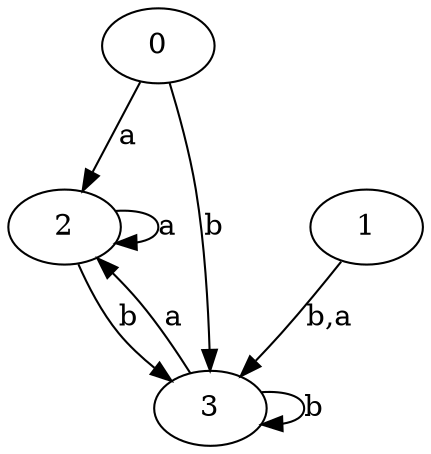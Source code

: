 digraph {
 ranksep=0.5;
 d2tdocpreamble = "\usetikzlibrary{automata}";
 d2tfigpreamble = "\tikzstyle{every state}= [ draw=blue!50,very thick,fill=blue!20]  \tikzstyle{auto}= [fill=white]";
 node [style="state"];
 edge [lblstyle="auto",topath="bend right", len=4  ]
  "0" [label="0",style = "state, accepting"];
  "1" [label="1",];
  "2" [label="2",];
  "3" [label="3",style = "state, initial"];
  "0" -> "2" [label="a"];
  "0" -> "3" [label="b"];
  "1" -> "3" [label="b,a"];
  "2" -> "2" [label="a",topath="loop above"];
  "2" -> "3" [label="b"];
  "3" -> "2" [label="a"];
  "3" -> "3" [label="b",topath="loop above"];
}